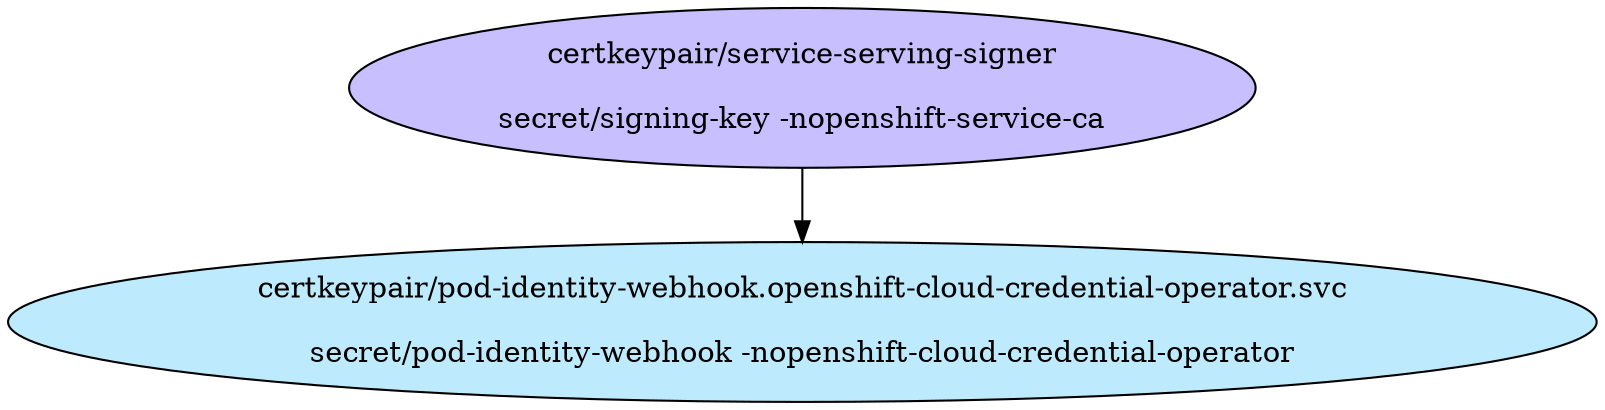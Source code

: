 digraph "Local Certificate" {
  // Node definitions.
  1 [
    label="certkeypair/service-serving-signer\n\nsecret/signing-key -nopenshift-service-ca\n"
    style=filled
    fillcolor="#c7bfff"
  ];
  49 [
    label="certkeypair/pod-identity-webhook.openshift-cloud-credential-operator.svc\n\nsecret/pod-identity-webhook -nopenshift-cloud-credential-operator\n"
    style=filled
    fillcolor="#bdebfd"
  ];

  // Edge definitions.
  1 -> 49;
}